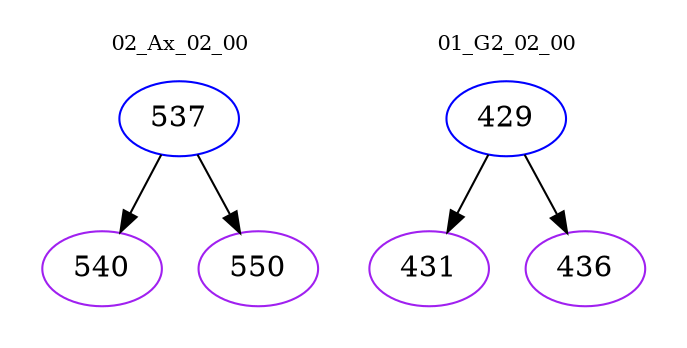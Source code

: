 digraph{
subgraph cluster_0 {
color = white
label = "02_Ax_02_00";
fontsize=10;
T0_537 [label="537", color="blue"]
T0_537 -> T0_540 [color="black"]
T0_540 [label="540", color="purple"]
T0_537 -> T0_550 [color="black"]
T0_550 [label="550", color="purple"]
}
subgraph cluster_1 {
color = white
label = "01_G2_02_00";
fontsize=10;
T1_429 [label="429", color="blue"]
T1_429 -> T1_431 [color="black"]
T1_431 [label="431", color="purple"]
T1_429 -> T1_436 [color="black"]
T1_436 [label="436", color="purple"]
}
}
